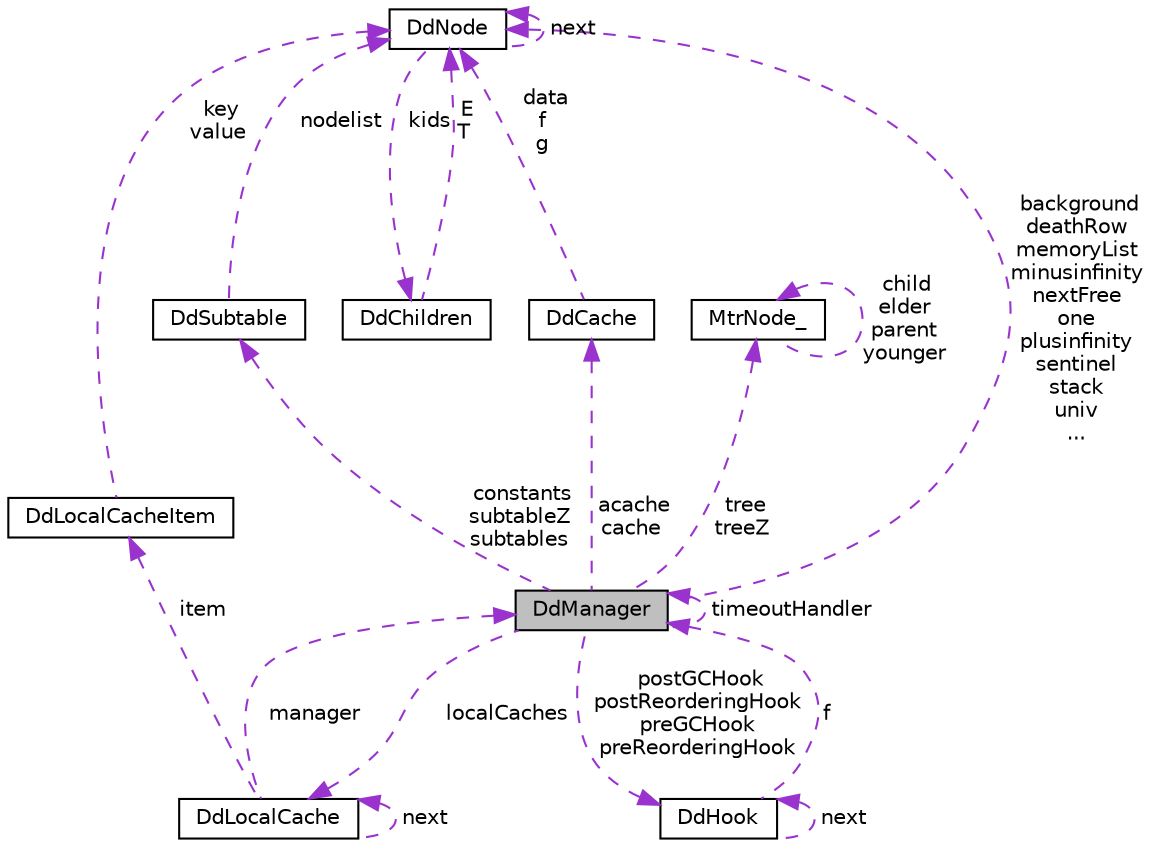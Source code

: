 digraph "DdManager"
{
 // LATEX_PDF_SIZE
  edge [fontname="Helvetica",fontsize="10",labelfontname="Helvetica",labelfontsize="10"];
  node [fontname="Helvetica",fontsize="10",shape=record];
  Node1 [label="DdManager",height=0.2,width=0.4,color="black", fillcolor="grey75", style="filled", fontcolor="black",tooltip="Specialized DD symbol table."];
  Node1 -> Node1 [dir="back",color="darkorchid3",fontsize="10",style="dashed",label=" timeoutHandler" ,fontname="Helvetica"];
  Node2 -> Node1 [dir="back",color="darkorchid3",fontsize="10",style="dashed",label=" localCaches" ,fontname="Helvetica"];
  Node2 [label="DdLocalCache",height=0.2,width=0.4,color="black", fillcolor="white", style="filled",URL="$structDdLocalCache.html",tooltip="Local cache."];
  Node2 -> Node2 [dir="back",color="darkorchid3",fontsize="10",style="dashed",label=" next" ,fontname="Helvetica"];
  Node1 -> Node2 [dir="back",color="darkorchid3",fontsize="10",style="dashed",label=" manager" ,fontname="Helvetica"];
  Node3 -> Node2 [dir="back",color="darkorchid3",fontsize="10",style="dashed",label=" item" ,fontname="Helvetica"];
  Node3 [label="DdLocalCacheItem",height=0.2,width=0.4,color="black", fillcolor="white", style="filled",URL="$structDdLocalCacheItem.html",tooltip="Generic local cache item."];
  Node4 -> Node3 [dir="back",color="darkorchid3",fontsize="10",style="dashed",label=" key\nvalue" ,fontname="Helvetica"];
  Node4 [label="DdNode",height=0.2,width=0.4,color="black", fillcolor="white", style="filled",URL="$structDdNode.html",tooltip="Decision diagram node."];
  Node5 -> Node4 [dir="back",color="darkorchid3",fontsize="10",style="dashed",label=" kids" ,fontname="Helvetica"];
  Node5 [label="DdChildren",height=0.2,width=0.4,color="black", fillcolor="white", style="filled",URL="$structDdChildren.html",tooltip="The two children of a non-terminal node."];
  Node4 -> Node5 [dir="back",color="darkorchid3",fontsize="10",style="dashed",label=" E\nT" ,fontname="Helvetica"];
  Node4 -> Node4 [dir="back",color="darkorchid3",fontsize="10",style="dashed",label=" next" ,fontname="Helvetica"];
  Node6 -> Node1 [dir="back",color="darkorchid3",fontsize="10",style="dashed",label=" constants\nsubtableZ\nsubtables" ,fontname="Helvetica"];
  Node6 [label="DdSubtable",height=0.2,width=0.4,color="black", fillcolor="white", style="filled",URL="$structDdSubtable.html",tooltip="Subtable for one index."];
  Node4 -> Node6 [dir="back",color="darkorchid3",fontsize="10",style="dashed",label=" nodelist" ,fontname="Helvetica"];
  Node7 -> Node1 [dir="back",color="darkorchid3",fontsize="10",style="dashed",label=" tree\ntreeZ" ,fontname="Helvetica"];
  Node7 [label="MtrNode_",height=0.2,width=0.4,color="black", fillcolor="white", style="filled",URL="$structMtrNode__.html",tooltip="multi-way tree node."];
  Node7 -> Node7 [dir="back",color="darkorchid3",fontsize="10",style="dashed",label=" child\nelder\nparent\nyounger" ,fontname="Helvetica"];
  Node8 -> Node1 [dir="back",color="darkorchid3",fontsize="10",style="dashed",label=" acache\ncache" ,fontname="Helvetica"];
  Node8 [label="DdCache",height=0.2,width=0.4,color="black", fillcolor="white", style="filled",URL="$structDdCache.html",tooltip="Computed table."];
  Node4 -> Node8 [dir="back",color="darkorchid3",fontsize="10",style="dashed",label=" data\nf\ng" ,fontname="Helvetica"];
  Node4 -> Node1 [dir="back",color="darkorchid3",fontsize="10",style="dashed",label=" background\ndeathRow\nmemoryList\nminusinfinity\nnextFree\none\nplusinfinity\nsentinel\nstack\nuniv\n..." ,fontname="Helvetica"];
  Node9 -> Node1 [dir="back",color="darkorchid3",fontsize="10",style="dashed",label=" postGCHook\npostReorderingHook\npreGCHook\npreReorderingHook" ,fontname="Helvetica"];
  Node9 [label="DdHook",height=0.2,width=0.4,color="black", fillcolor="white", style="filled",URL="$structDdHook.html",tooltip="CUDD hook."];
  Node1 -> Node9 [dir="back",color="darkorchid3",fontsize="10",style="dashed",label=" f" ,fontname="Helvetica"];
  Node9 -> Node9 [dir="back",color="darkorchid3",fontsize="10",style="dashed",label=" next" ,fontname="Helvetica"];
}
